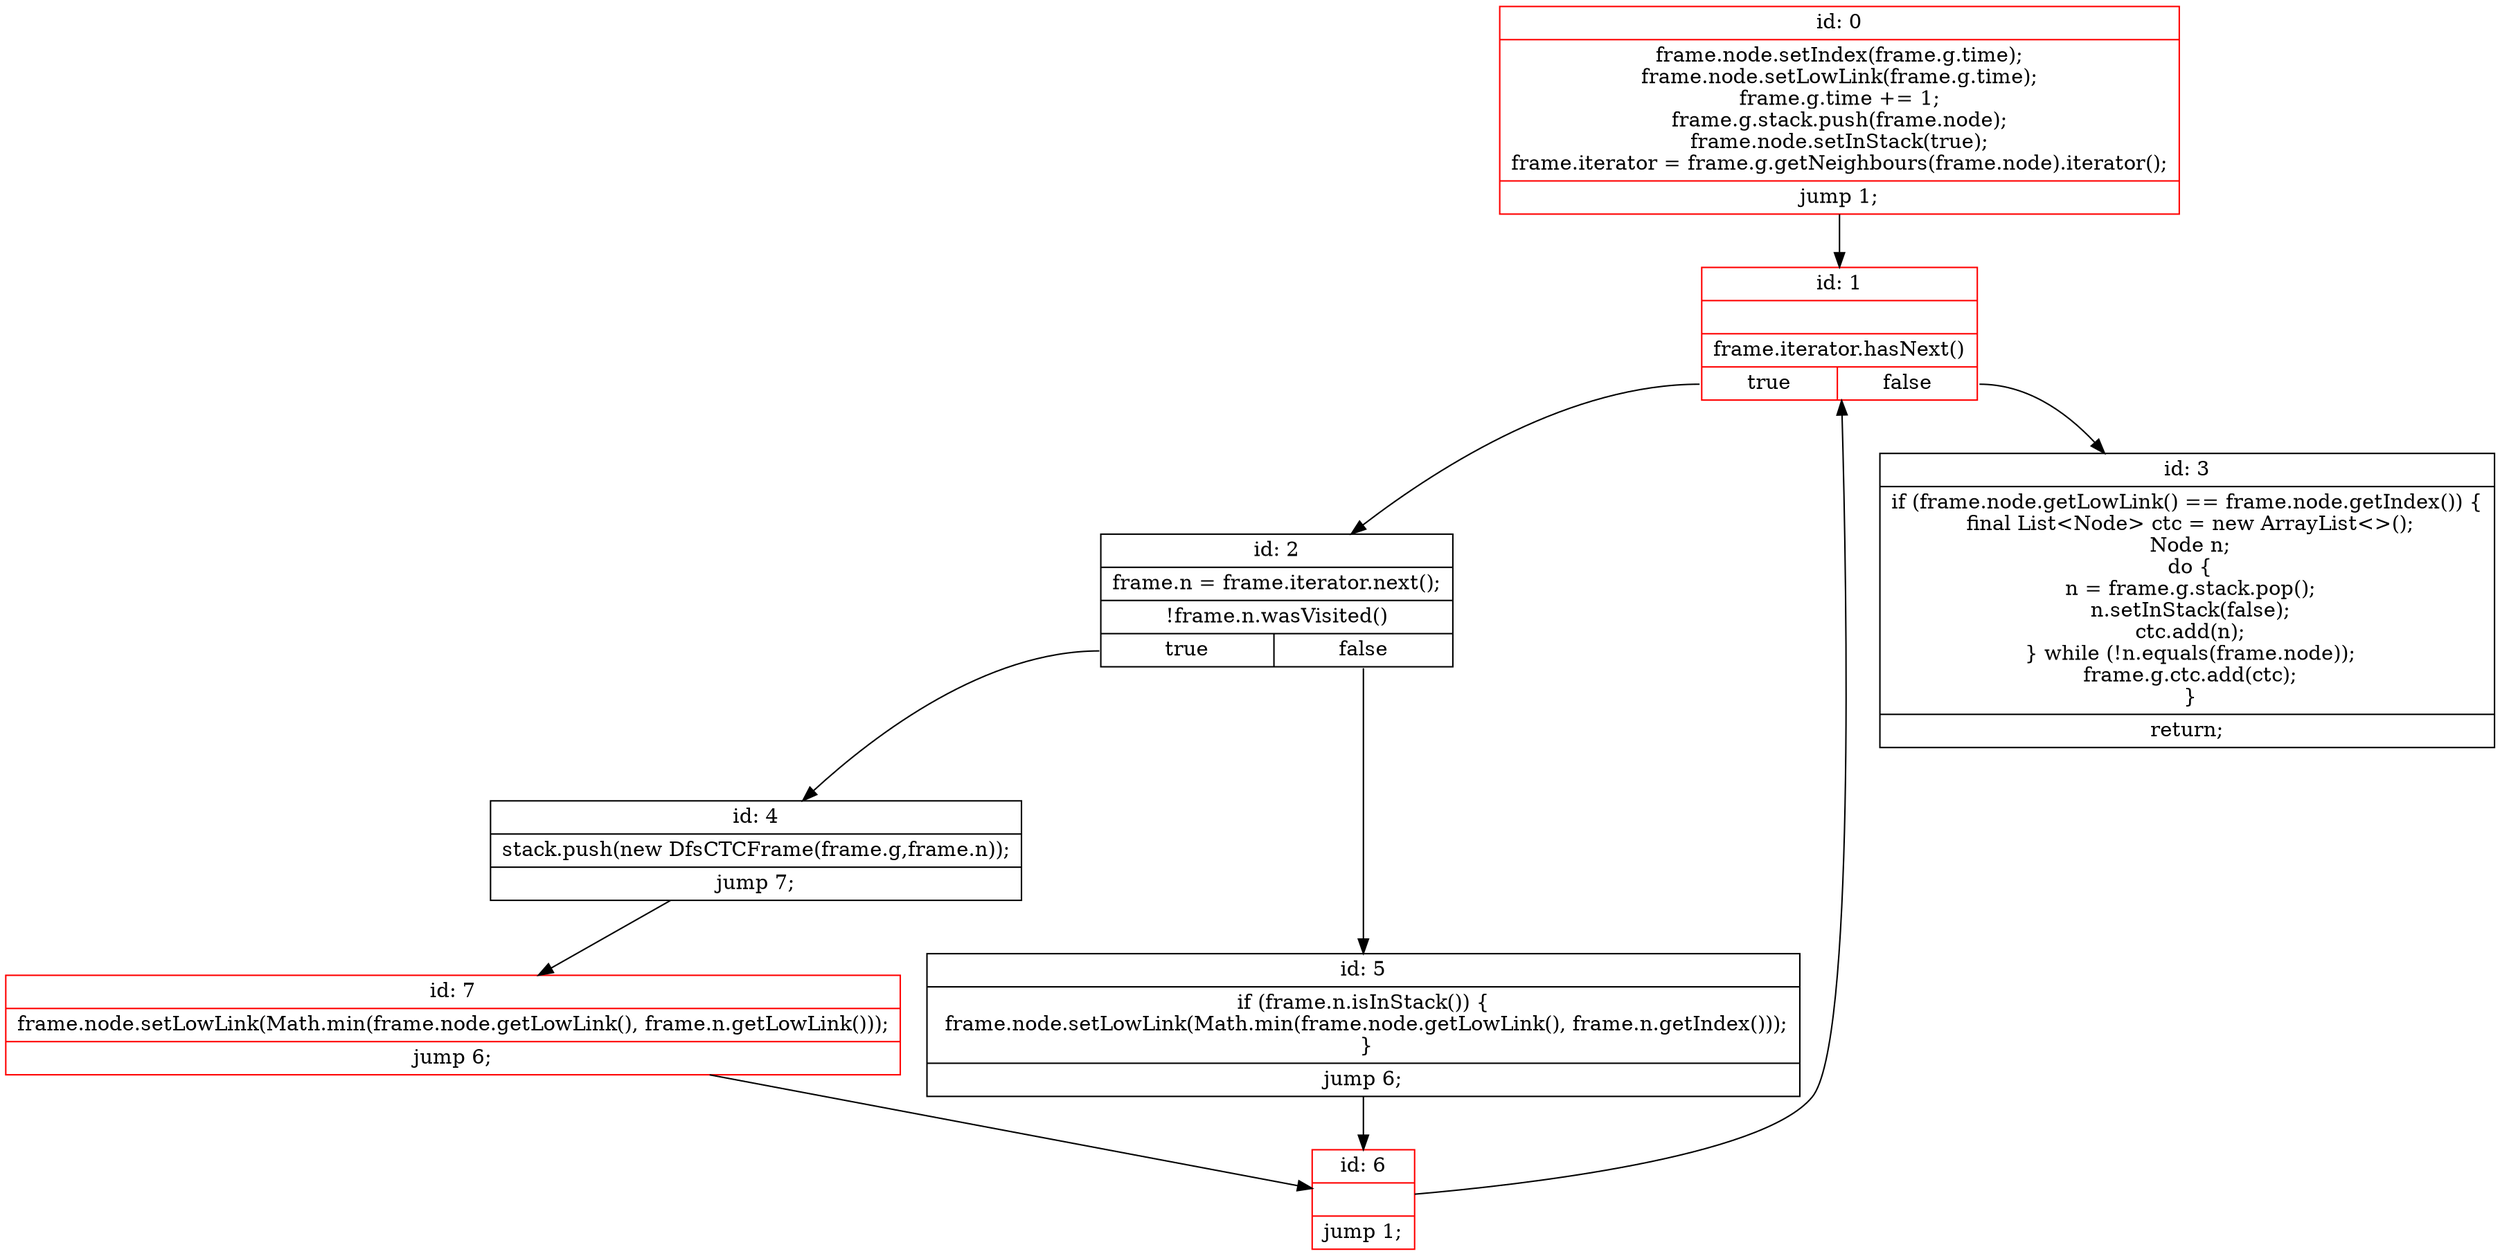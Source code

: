digraph cfg {
	node [shape=record];
	0 -> 1;
	0 [label="{id: 0|frame.node.setIndex(frame.g.time);\nframe.node.setLowLink(frame.g.time);\nframe.g.time += 1;\nframe.g.stack.push(frame.node);\nframe.node.setInStack(true);\nframe.iterator = frame.g.getNeighbours(frame.node).iterator();|jump 1;}" color=red];
	1:true -> 2;
	1:false -> 3;
	1 [label="{id: 1||frame.iterator.hasNext()|{<true>true|<false>false}}" color=red];
	2:true -> 4;
	2:false -> 5;
	2 [label="{id: 2|frame.n = frame.iterator.next();|!frame.n.wasVisited()|{<true>true|<false>false}}" ];
	3 [label="{id: 3|if (frame.node.getLowLink() == frame.node.getIndex()) \{\n            final List\<Node\> ctc = new ArrayList\<\>();\n            Node n;\n            do \{\n                n = frame.g.stack.pop();\n                n.setInStack(false);\n                ctc.add(n);\n            \} while (!n.equals(frame.node));\n            frame.g.ctc.add(ctc);\n        \}|return;}" ];
	4 -> 7;
	4 [label="{id: 4|stack.push(new DfsCTCFrame(frame.g,frame.n));|jump 7;}" ];
	5 -> 6;
	5 [label="{id: 5|if (frame.n.isInStack()) \{\n                    frame.node.setLowLink(Math.min(frame.node.getLowLink(), frame.n.getIndex()));\n                \}|jump 6;}" ];
	6 -> 1;
	6 [label="{id: 6||jump 1;}" color=red];
	7 -> 6;
	7 [label="{id: 7|frame.node.setLowLink(Math.min(frame.node.getLowLink(), frame.n.getLowLink()));|jump 6;}" color=red];
}
